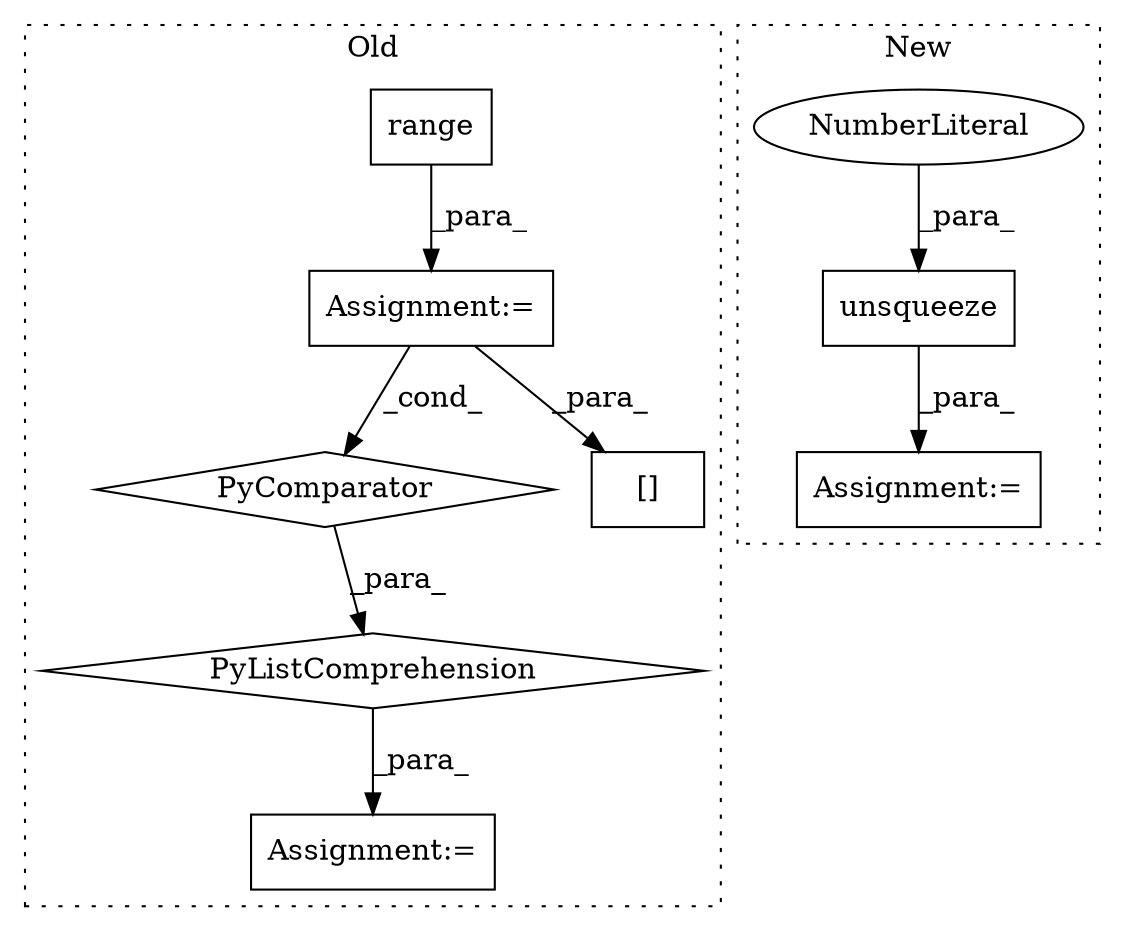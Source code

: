 digraph G {
subgraph cluster0 {
1 [label="PyComparator" a="113" s="3602" l="37" shape="diamond"];
3 [label="Assignment:=" a="7" s="3602" l="37" shape="box"];
5 [label="Assignment:=" a="7" s="3493" l="1" shape="box"];
6 [label="PyListComprehension" a="109" s="3515" l="132" shape="diamond"];
7 [label="range" a="32" s="3609,3629" l="6,1" shape="box"];
8 [label="[]" a="2" s="3515,3523" l="7,1" shape="box"];
label = "Old";
style="dotted";
}
subgraph cluster1 {
2 [label="unsqueeze" a="32" s="3038,3049" l="10,1" shape="box"];
4 [label="NumberLiteral" a="34" s="3048" l="1" shape="ellipse"];
9 [label="Assignment:=" a="7" s="3028" l="1" shape="box"];
label = "New";
style="dotted";
}
1 -> 6 [label="_para_"];
2 -> 9 [label="_para_"];
3 -> 8 [label="_para_"];
3 -> 1 [label="_cond_"];
4 -> 2 [label="_para_"];
6 -> 5 [label="_para_"];
7 -> 3 [label="_para_"];
}